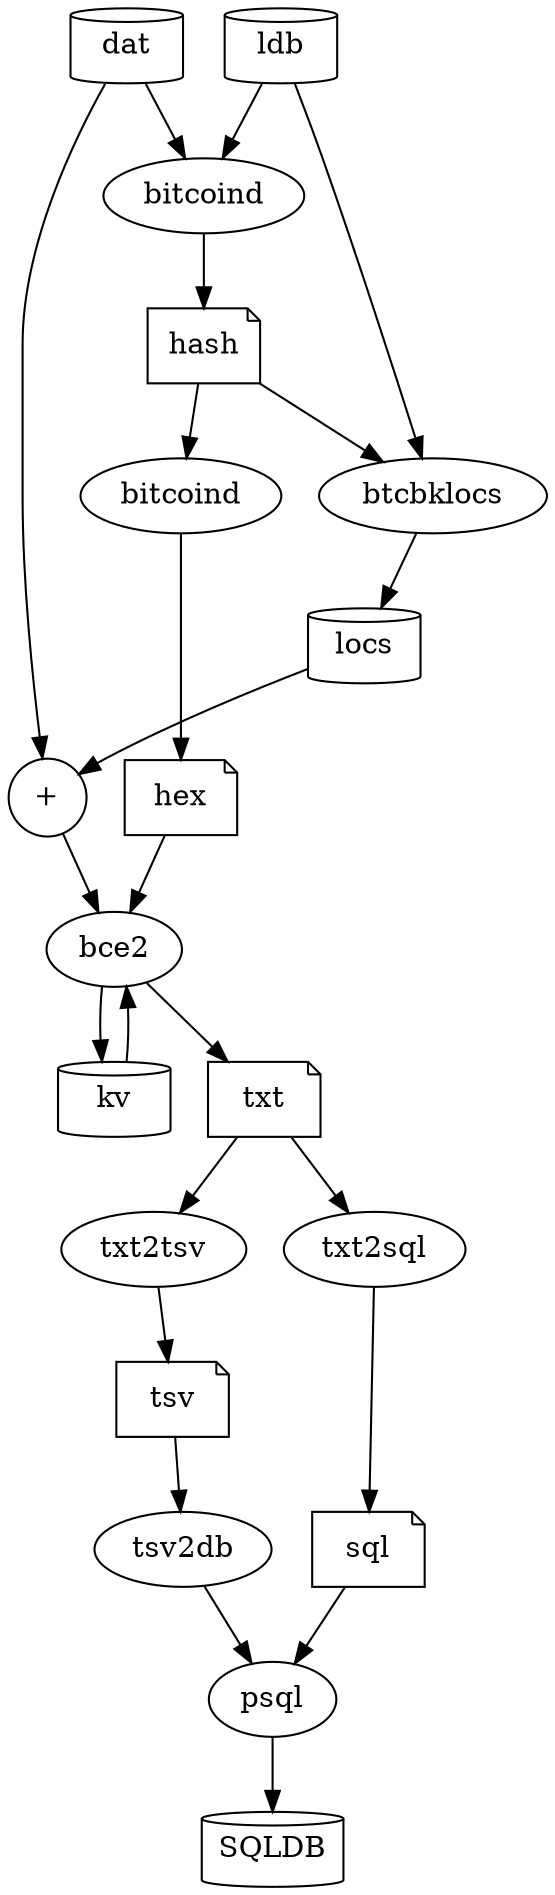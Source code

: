 digraph DataFlow {
	rankdir = TB;
	node [shape="ellipse"] {	// apps
		btcd [label="bitcoind"];
		btcd2 [label="bitcoind"];
		btcbklocs;
		bce2;
		txt2sql;
		txt2tsv;
		tsv2db;
		psql;
	}
	node [shape="cylinder"] {
		dat;
		ldb;
		locs;
		kv;
		SQLDB;
	}
	node [shape="note"] {
		hash;
		hex;
		txt;
		tsv;
		sql;
	}
	plus1 [shape="circle" label="+"];
	dat -> btcd;
	ldb -> btcd;
	btcd -> hash -> btcd2 -> hex;
	ldb -> btcbklocs -> locs;
	hash -> btcbklocs;
	hex -> bce2;
	dat -> plus1;
	locs -> plus1;
	plus1 -> bce2;
	bce2 -> kv -> bce2;
	bce2 -> txt;
	txt -> txt2sql -> sql -> psql;
	txt -> txt2tsv -> tsv -> tsv2db -> psql;
	psql -> SQLDB;
}